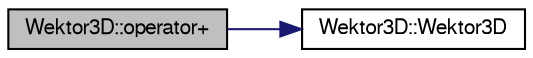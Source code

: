 digraph "Wektor3D::operator+"
{
  edge [fontname="FreeSans",fontsize="10",labelfontname="FreeSans",labelfontsize="10"];
  node [fontname="FreeSans",fontsize="10",shape=record];
  rankdir="LR";
  Node1 [label="Wektor3D::operator+",height=0.2,width=0.4,color="black", fillcolor="grey75", style="filled", fontcolor="black"];
  Node1 -> Node2 [color="midnightblue",fontsize="10",style="solid",fontname="FreeSans"];
  Node2 [label="Wektor3D::Wektor3D",height=0.2,width=0.4,color="black", fillcolor="white", style="filled",URL="$class_wektor3_d.html#a7c48a57fd36c0af29e26c825f90a973f",tooltip="Inicjalizuje współrzędne wektora wartościami 0. "];
}
